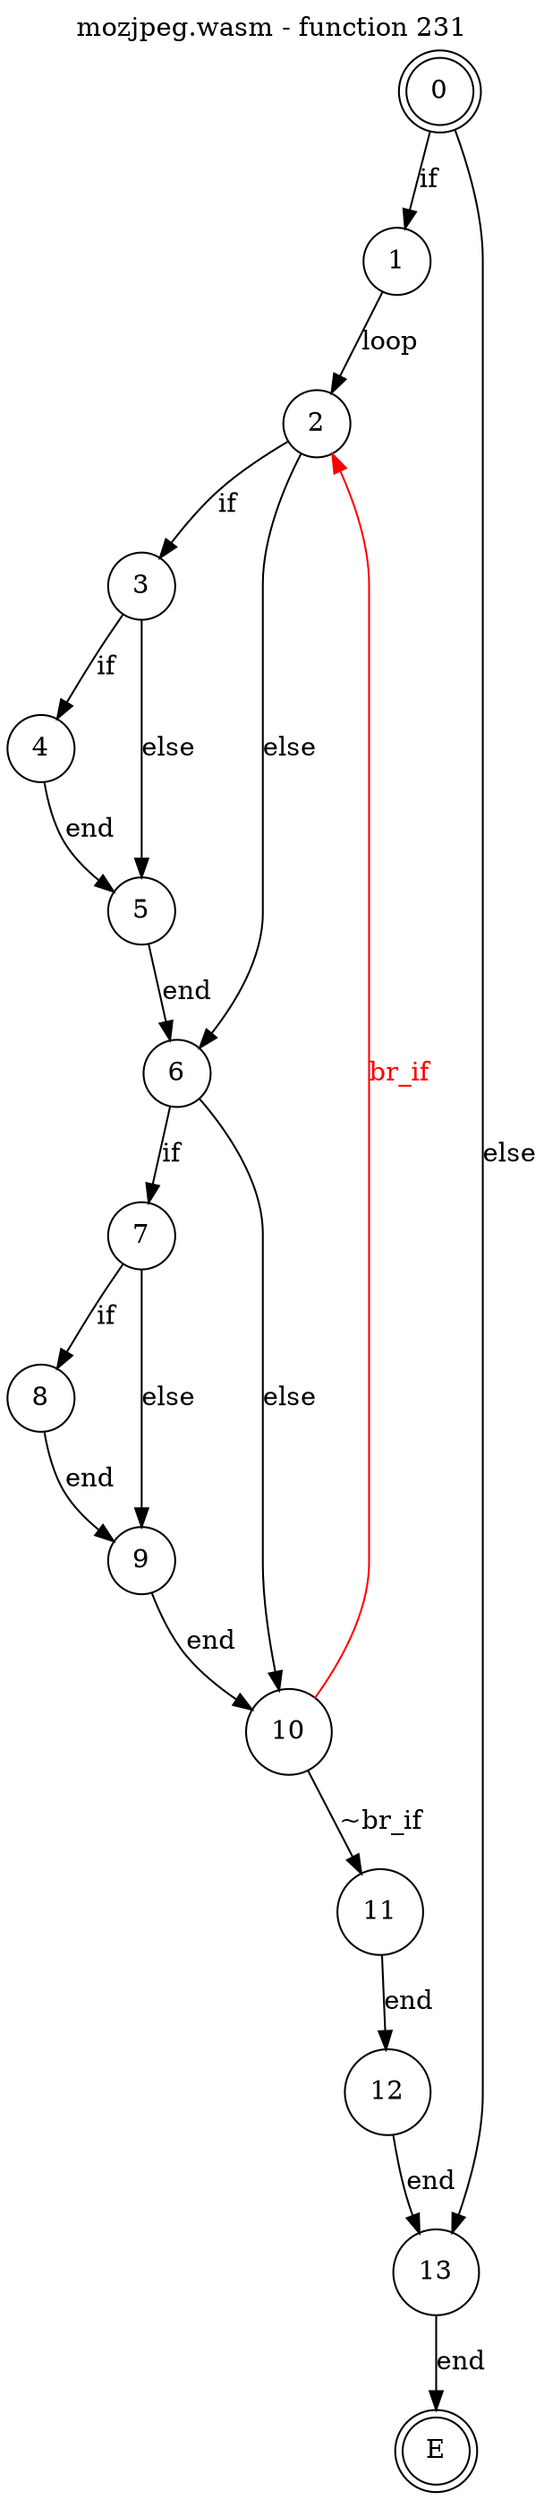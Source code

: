 digraph finite_state_machine {
    label = "mozjpeg.wasm - function 231"
    labelloc =  t
    labelfontsize = 16
    labelfontcolor = black
    labelfontname = "Helvetica"
    node [shape = doublecircle]; 0 E ;
    node [shape = circle];
    0 -> 1[label="if"];
    0 -> 13[label="else"];
    1 -> 2[label="loop"];
    2 -> 3[label="if"];
    2 -> 6[label="else"];
    3 -> 4[label="if"];
    3 -> 5[label="else"];
    4 -> 5[label="end"];
    5 -> 6[label="end"];
    6 -> 7[label="if"];
    6 -> 10[label="else"];
    7 -> 8[label="if"];
    7 -> 9[label="else"];
    8 -> 9[label="end"];
    9 -> 10[label="end"];
    10 -> 11[label="~br_if"];
    10 -> 2[color="red" fontcolor="red" label="br_if"];
    11 -> 12[label="end"];
    12 -> 13[label="end"];
    13 -> E[label="end"];
}
